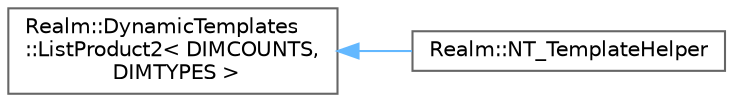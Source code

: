 digraph "Graphical Class Hierarchy"
{
 // LATEX_PDF_SIZE
  bgcolor="transparent";
  edge [fontname=Helvetica,fontsize=10,labelfontname=Helvetica,labelfontsize=10];
  node [fontname=Helvetica,fontsize=10,shape=box,height=0.2,width=0.4];
  rankdir="LR";
  Node0 [id="Node000000",label="Realm::DynamicTemplates\l::ListProduct2\< DIMCOUNTS,\l DIMTYPES \>",height=0.2,width=0.4,color="grey40", fillcolor="white", style="filled",URL="$structRealm_1_1DynamicTemplates_1_1ListProduct2.html",tooltip=" "];
  Node0 -> Node1 [id="edge117_Node000000_Node000001",dir="back",color="steelblue1",style="solid",tooltip=" "];
  Node1 [id="Node000001",label="Realm::NT_TemplateHelper",height=0.2,width=0.4,color="grey40", fillcolor="white", style="filled",URL="$structRealm_1_1NT__TemplateHelper.html",tooltip=" "];
}
